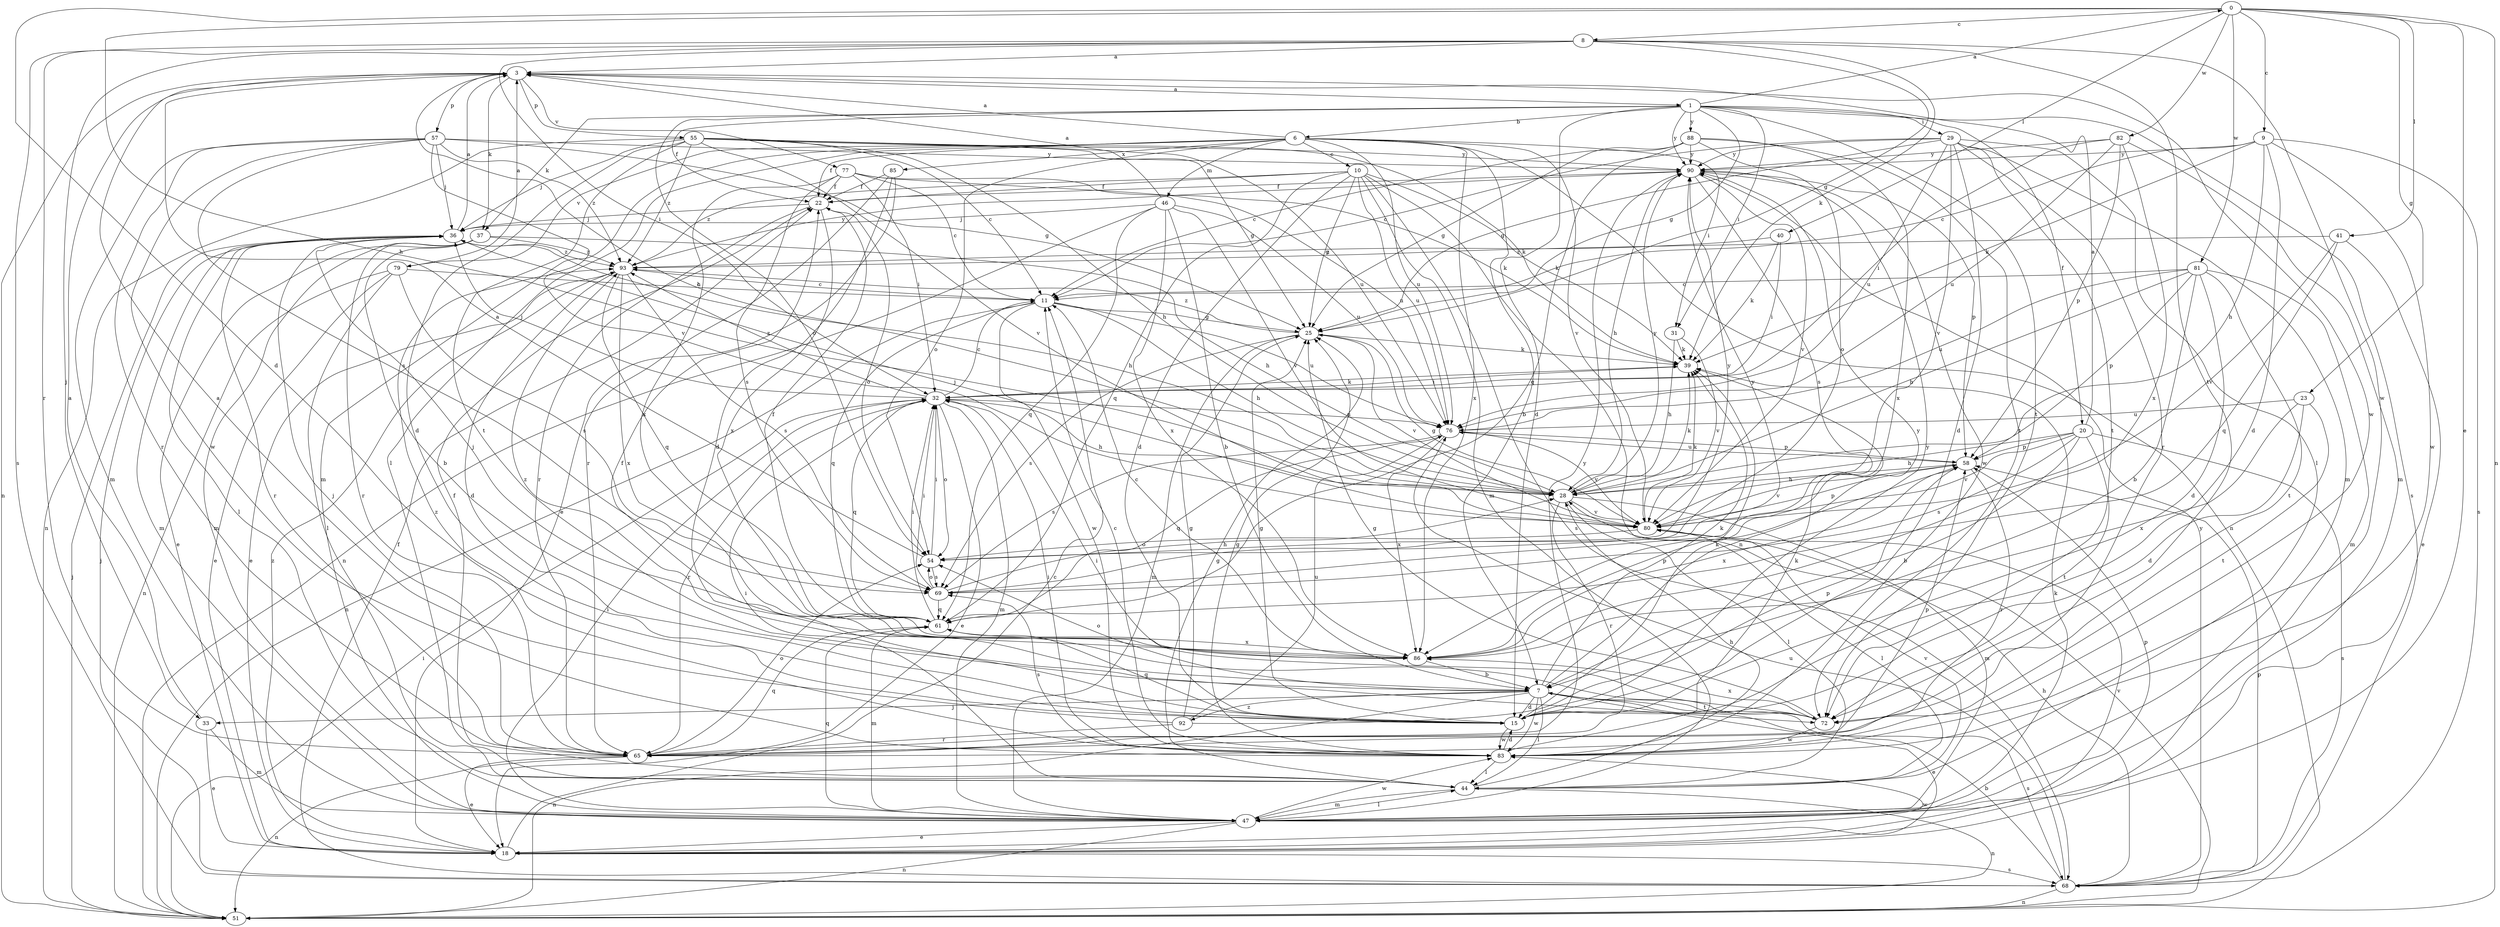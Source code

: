 strict digraph  {
0;
1;
3;
6;
7;
8;
9;
10;
11;
15;
18;
20;
22;
23;
25;
28;
29;
31;
32;
33;
36;
37;
39;
40;
41;
44;
46;
47;
51;
54;
55;
57;
58;
61;
65;
68;
69;
72;
76;
77;
79;
80;
81;
82;
83;
85;
86;
88;
90;
92;
93;
0 -> 8  [label=c];
0 -> 9  [label=c];
0 -> 15  [label=d];
0 -> 18  [label=e];
0 -> 23  [label=g];
0 -> 28  [label=h];
0 -> 40  [label=l];
0 -> 41  [label=l];
0 -> 51  [label=n];
0 -> 81  [label=w];
0 -> 82  [label=w];
1 -> 0  [label=a];
1 -> 6  [label=b];
1 -> 15  [label=d];
1 -> 20  [label=f];
1 -> 22  [label=f];
1 -> 25  [label=g];
1 -> 29  [label=i];
1 -> 31  [label=i];
1 -> 37  [label=k];
1 -> 54  [label=o];
1 -> 68  [label=s];
1 -> 72  [label=t];
1 -> 88  [label=y];
1 -> 90  [label=y];
3 -> 1  [label=a];
3 -> 28  [label=h];
3 -> 37  [label=k];
3 -> 51  [label=n];
3 -> 55  [label=p];
3 -> 57  [label=p];
3 -> 77  [label=v];
3 -> 83  [label=w];
6 -> 3  [label=a];
6 -> 7  [label=b];
6 -> 10  [label=c];
6 -> 22  [label=f];
6 -> 31  [label=i];
6 -> 44  [label=l];
6 -> 46  [label=m];
6 -> 47  [label=m];
6 -> 51  [label=n];
6 -> 54  [label=o];
6 -> 76  [label=u];
6 -> 79  [label=v];
6 -> 80  [label=v];
6 -> 85  [label=x];
6 -> 86  [label=x];
7 -> 15  [label=d];
7 -> 18  [label=e];
7 -> 33  [label=j];
7 -> 39  [label=k];
7 -> 44  [label=l];
7 -> 51  [label=n];
7 -> 54  [label=o];
7 -> 68  [label=s];
7 -> 72  [label=t];
7 -> 83  [label=w];
7 -> 90  [label=y];
7 -> 92  [label=z];
7 -> 93  [label=z];
8 -> 3  [label=a];
8 -> 25  [label=g];
8 -> 32  [label=i];
8 -> 33  [label=j];
8 -> 39  [label=k];
8 -> 65  [label=r];
8 -> 68  [label=s];
8 -> 72  [label=t];
8 -> 83  [label=w];
9 -> 11  [label=c];
9 -> 15  [label=d];
9 -> 28  [label=h];
9 -> 39  [label=k];
9 -> 68  [label=s];
9 -> 83  [label=w];
9 -> 90  [label=y];
10 -> 15  [label=d];
10 -> 22  [label=f];
10 -> 25  [label=g];
10 -> 39  [label=k];
10 -> 47  [label=m];
10 -> 51  [label=n];
10 -> 61  [label=q];
10 -> 68  [label=s];
10 -> 76  [label=u];
10 -> 93  [label=z];
11 -> 25  [label=g];
11 -> 28  [label=h];
11 -> 51  [label=n];
11 -> 61  [label=q];
11 -> 76  [label=u];
11 -> 83  [label=w];
15 -> 25  [label=g];
15 -> 39  [label=k];
15 -> 61  [label=q];
15 -> 83  [label=w];
15 -> 90  [label=y];
18 -> 11  [label=c];
18 -> 68  [label=s];
18 -> 80  [label=v];
18 -> 83  [label=w];
18 -> 93  [label=z];
20 -> 3  [label=a];
20 -> 7  [label=b];
20 -> 28  [label=h];
20 -> 58  [label=p];
20 -> 68  [label=s];
20 -> 69  [label=s];
20 -> 72  [label=t];
20 -> 80  [label=v];
22 -> 36  [label=j];
22 -> 54  [label=o];
22 -> 65  [label=r];
22 -> 86  [label=x];
23 -> 15  [label=d];
23 -> 72  [label=t];
23 -> 76  [label=u];
23 -> 86  [label=x];
25 -> 39  [label=k];
25 -> 47  [label=m];
25 -> 69  [label=s];
25 -> 80  [label=v];
25 -> 93  [label=z];
28 -> 39  [label=k];
28 -> 44  [label=l];
28 -> 47  [label=m];
28 -> 65  [label=r];
28 -> 80  [label=v];
28 -> 90  [label=y];
29 -> 11  [label=c];
29 -> 15  [label=d];
29 -> 25  [label=g];
29 -> 44  [label=l];
29 -> 47  [label=m];
29 -> 65  [label=r];
29 -> 72  [label=t];
29 -> 76  [label=u];
29 -> 80  [label=v];
29 -> 90  [label=y];
31 -> 28  [label=h];
31 -> 39  [label=k];
31 -> 80  [label=v];
32 -> 11  [label=c];
32 -> 18  [label=e];
32 -> 28  [label=h];
32 -> 36  [label=j];
32 -> 39  [label=k];
32 -> 47  [label=m];
32 -> 54  [label=o];
32 -> 61  [label=q];
32 -> 65  [label=r];
32 -> 76  [label=u];
32 -> 93  [label=z];
33 -> 3  [label=a];
33 -> 18  [label=e];
33 -> 47  [label=m];
36 -> 3  [label=a];
36 -> 28  [label=h];
36 -> 44  [label=l];
36 -> 47  [label=m];
36 -> 65  [label=r];
36 -> 93  [label=z];
37 -> 7  [label=b];
37 -> 18  [label=e];
37 -> 28  [label=h];
37 -> 47  [label=m];
37 -> 65  [label=r];
37 -> 93  [label=z];
39 -> 32  [label=i];
40 -> 32  [label=i];
40 -> 39  [label=k];
40 -> 93  [label=z];
41 -> 18  [label=e];
41 -> 61  [label=q];
41 -> 80  [label=v];
41 -> 93  [label=z];
44 -> 22  [label=f];
44 -> 25  [label=g];
44 -> 28  [label=h];
44 -> 32  [label=i];
44 -> 47  [label=m];
44 -> 51  [label=n];
44 -> 80  [label=v];
46 -> 3  [label=a];
46 -> 7  [label=b];
46 -> 36  [label=j];
46 -> 51  [label=n];
46 -> 61  [label=q];
46 -> 76  [label=u];
46 -> 80  [label=v];
46 -> 86  [label=x];
47 -> 18  [label=e];
47 -> 32  [label=i];
47 -> 39  [label=k];
47 -> 44  [label=l];
47 -> 51  [label=n];
47 -> 58  [label=p];
47 -> 61  [label=q];
47 -> 83  [label=w];
51 -> 32  [label=i];
51 -> 36  [label=j];
54 -> 3  [label=a];
54 -> 32  [label=i];
54 -> 69  [label=s];
54 -> 90  [label=y];
55 -> 11  [label=c];
55 -> 15  [label=d];
55 -> 25  [label=g];
55 -> 28  [label=h];
55 -> 36  [label=j];
55 -> 39  [label=k];
55 -> 51  [label=n];
55 -> 72  [label=t];
55 -> 76  [label=u];
55 -> 80  [label=v];
55 -> 90  [label=y];
55 -> 93  [label=z];
57 -> 25  [label=g];
57 -> 36  [label=j];
57 -> 47  [label=m];
57 -> 65  [label=r];
57 -> 69  [label=s];
57 -> 80  [label=v];
57 -> 83  [label=w];
57 -> 90  [label=y];
57 -> 93  [label=z];
58 -> 28  [label=h];
58 -> 65  [label=r];
58 -> 76  [label=u];
58 -> 80  [label=v];
58 -> 86  [label=x];
61 -> 22  [label=f];
61 -> 32  [label=i];
61 -> 47  [label=m];
61 -> 86  [label=x];
65 -> 18  [label=e];
65 -> 36  [label=j];
65 -> 51  [label=n];
65 -> 54  [label=o];
65 -> 58  [label=p];
65 -> 61  [label=q];
65 -> 90  [label=y];
68 -> 7  [label=b];
68 -> 22  [label=f];
68 -> 28  [label=h];
68 -> 36  [label=j];
68 -> 51  [label=n];
68 -> 58  [label=p];
68 -> 76  [label=u];
68 -> 90  [label=y];
69 -> 28  [label=h];
69 -> 32  [label=i];
69 -> 54  [label=o];
69 -> 61  [label=q];
69 -> 90  [label=y];
72 -> 22  [label=f];
72 -> 25  [label=g];
72 -> 32  [label=i];
72 -> 83  [label=w];
72 -> 86  [label=x];
76 -> 58  [label=p];
76 -> 61  [label=q];
76 -> 69  [label=s];
76 -> 80  [label=v];
76 -> 86  [label=x];
77 -> 11  [label=c];
77 -> 22  [label=f];
77 -> 32  [label=i];
77 -> 39  [label=k];
77 -> 69  [label=s];
77 -> 76  [label=u];
77 -> 86  [label=x];
79 -> 3  [label=a];
79 -> 11  [label=c];
79 -> 18  [label=e];
79 -> 44  [label=l];
79 -> 51  [label=n];
79 -> 69  [label=s];
80 -> 25  [label=g];
80 -> 36  [label=j];
80 -> 39  [label=k];
80 -> 44  [label=l];
80 -> 54  [label=o];
80 -> 58  [label=p];
81 -> 7  [label=b];
81 -> 11  [label=c];
81 -> 15  [label=d];
81 -> 28  [label=h];
81 -> 47  [label=m];
81 -> 58  [label=p];
81 -> 72  [label=t];
81 -> 76  [label=u];
82 -> 32  [label=i];
82 -> 47  [label=m];
82 -> 58  [label=p];
82 -> 76  [label=u];
82 -> 86  [label=x];
82 -> 90  [label=y];
83 -> 11  [label=c];
83 -> 15  [label=d];
83 -> 25  [label=g];
83 -> 32  [label=i];
83 -> 39  [label=k];
83 -> 44  [label=l];
83 -> 69  [label=s];
83 -> 93  [label=z];
85 -> 15  [label=d];
85 -> 18  [label=e];
85 -> 22  [label=f];
85 -> 65  [label=r];
86 -> 7  [label=b];
86 -> 11  [label=c];
86 -> 36  [label=j];
86 -> 58  [label=p];
88 -> 11  [label=c];
88 -> 25  [label=g];
88 -> 54  [label=o];
88 -> 61  [label=q];
88 -> 72  [label=t];
88 -> 86  [label=x];
88 -> 90  [label=y];
90 -> 22  [label=f];
90 -> 28  [label=h];
90 -> 58  [label=p];
90 -> 69  [label=s];
90 -> 80  [label=v];
90 -> 83  [label=w];
92 -> 3  [label=a];
92 -> 25  [label=g];
92 -> 58  [label=p];
92 -> 65  [label=r];
92 -> 76  [label=u];
93 -> 11  [label=c];
93 -> 15  [label=d];
93 -> 18  [label=e];
93 -> 61  [label=q];
93 -> 69  [label=s];
93 -> 86  [label=x];
93 -> 90  [label=y];
}
